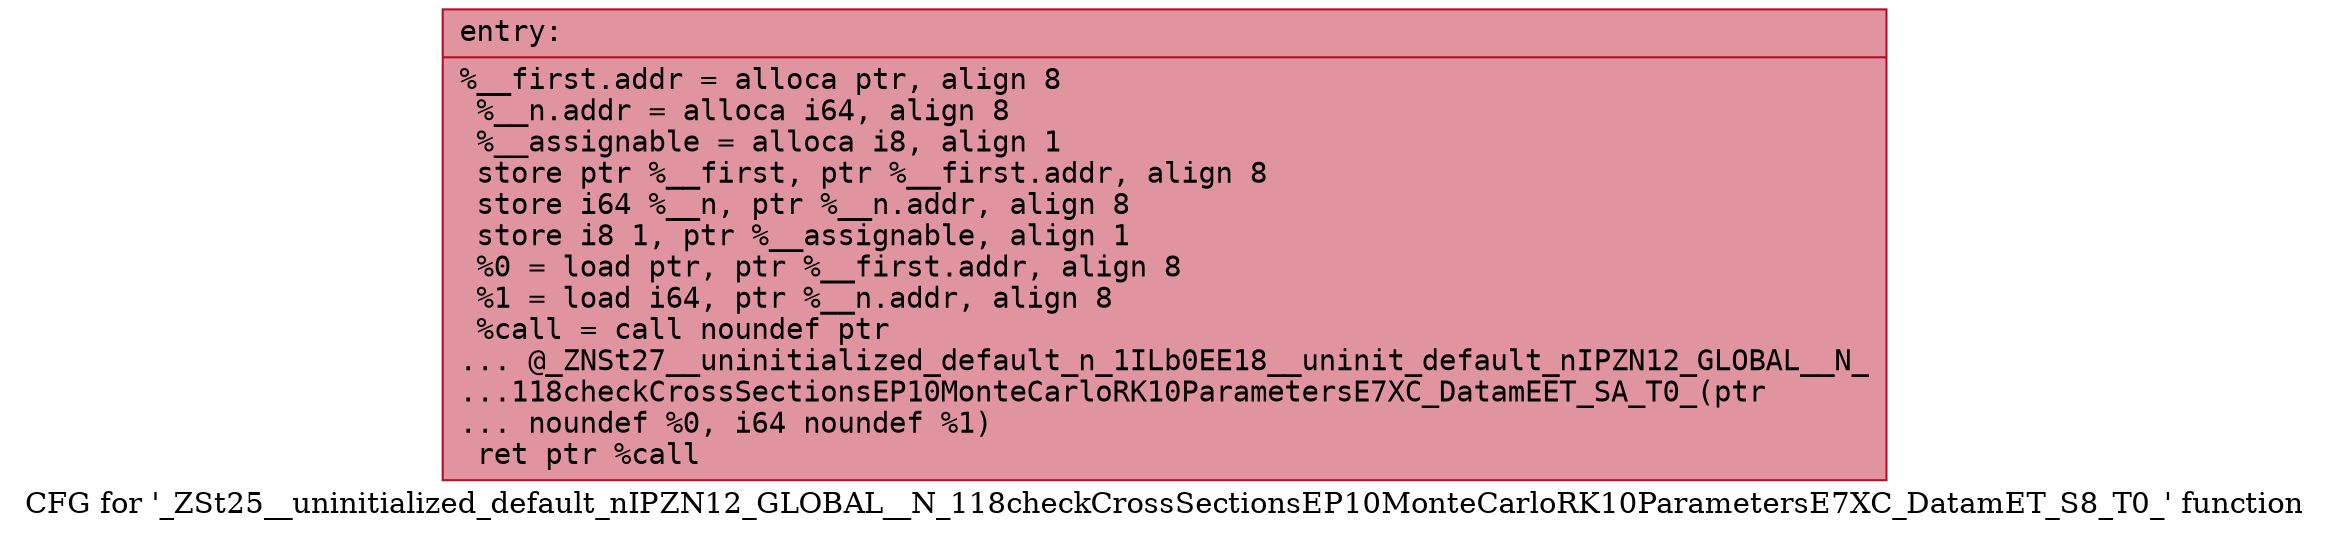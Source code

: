 digraph "CFG for '_ZSt25__uninitialized_default_nIPZN12_GLOBAL__N_118checkCrossSectionsEP10MonteCarloRK10ParametersE7XC_DatamET_S8_T0_' function" {
	label="CFG for '_ZSt25__uninitialized_default_nIPZN12_GLOBAL__N_118checkCrossSectionsEP10MonteCarloRK10ParametersE7XC_DatamET_S8_T0_' function";

	Node0x55dab49770f0 [shape=record,color="#b70d28ff", style=filled, fillcolor="#b70d2870" fontname="Courier",label="{entry:\l|  %__first.addr = alloca ptr, align 8\l  %__n.addr = alloca i64, align 8\l  %__assignable = alloca i8, align 1\l  store ptr %__first, ptr %__first.addr, align 8\l  store i64 %__n, ptr %__n.addr, align 8\l  store i8 1, ptr %__assignable, align 1\l  %0 = load ptr, ptr %__first.addr, align 8\l  %1 = load i64, ptr %__n.addr, align 8\l  %call = call noundef ptr\l... @_ZNSt27__uninitialized_default_n_1ILb0EE18__uninit_default_nIPZN12_GLOBAL__N_\l...118checkCrossSectionsEP10MonteCarloRK10ParametersE7XC_DatamEET_SA_T0_(ptr\l... noundef %0, i64 noundef %1)\l  ret ptr %call\l}"];
}
